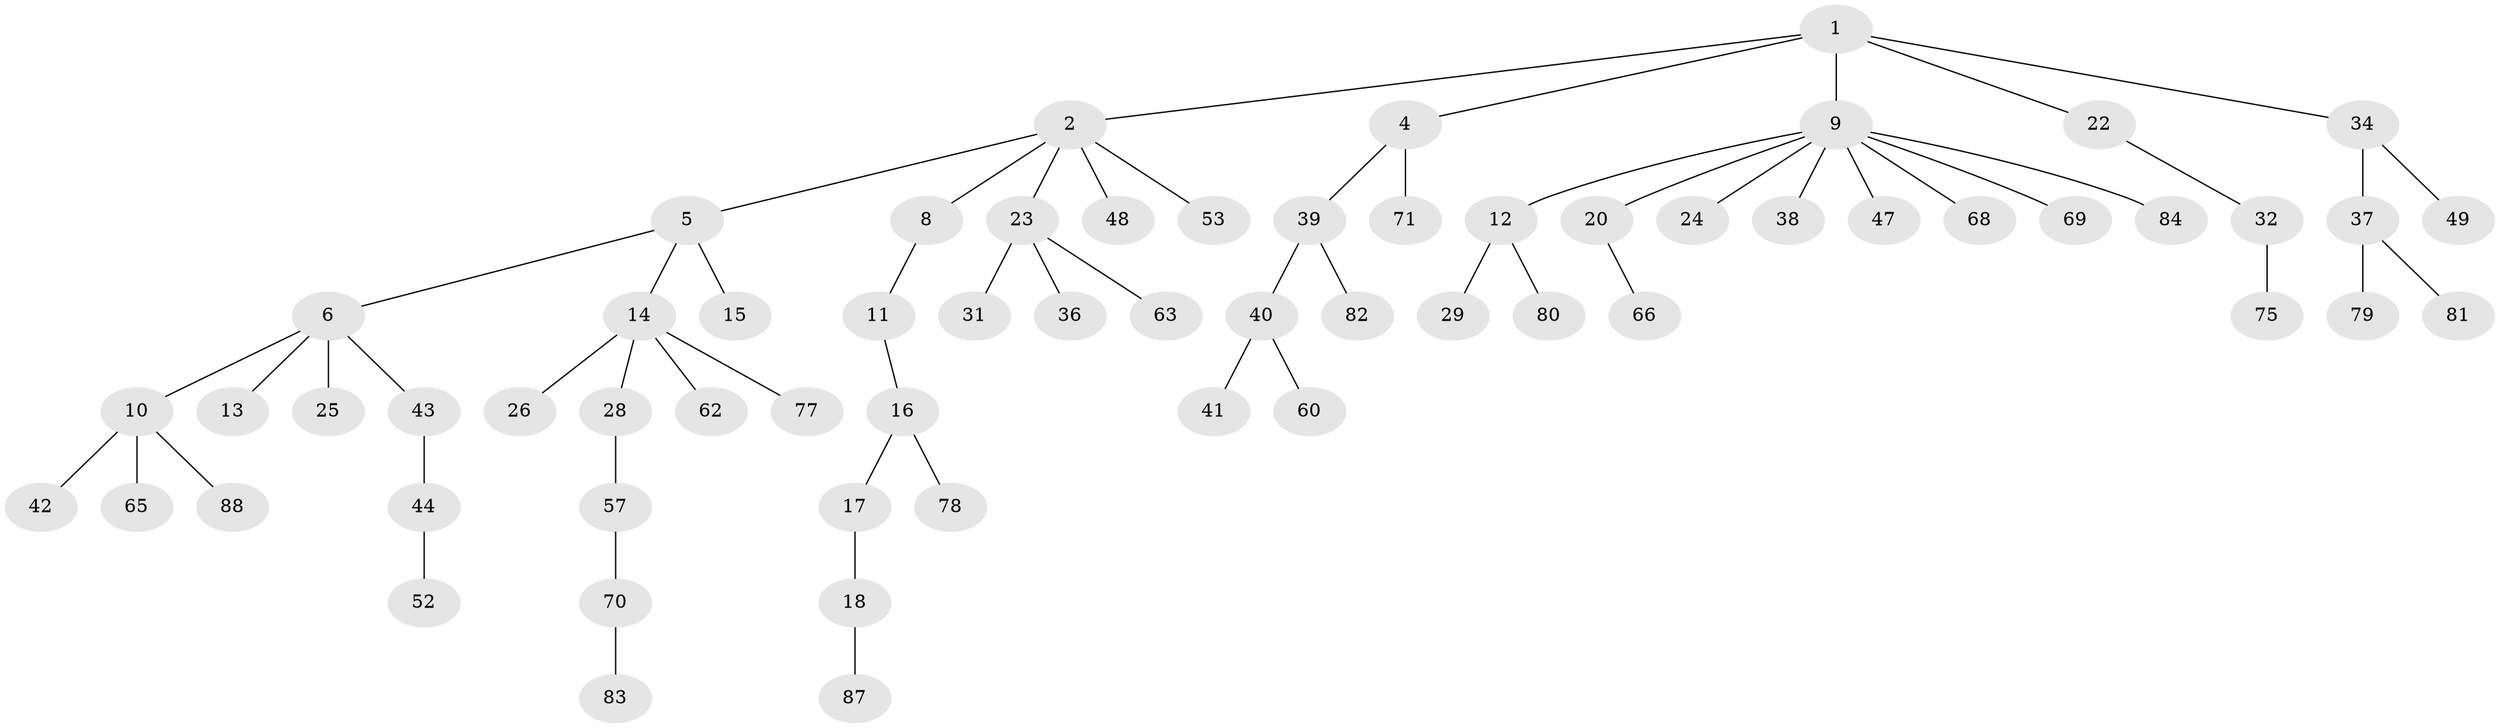 // Generated by graph-tools (version 1.1) at 2025/24/03/03/25 07:24:09]
// undirected, 62 vertices, 61 edges
graph export_dot {
graph [start="1"]
  node [color=gray90,style=filled];
  1 [super="+3"];
  2 [super="+21"];
  4 [super="+27"];
  5 [super="+67"];
  6 [super="+7"];
  8;
  9 [super="+19"];
  10 [super="+33"];
  11;
  12 [super="+72"];
  13;
  14 [super="+58"];
  15;
  16 [super="+35"];
  17 [super="+45"];
  18 [super="+86"];
  20 [super="+54"];
  22 [super="+30"];
  23 [super="+74"];
  24;
  25 [super="+89"];
  26;
  28;
  29;
  31 [super="+46"];
  32 [super="+56"];
  34;
  36;
  37 [super="+61"];
  38 [super="+51"];
  39 [super="+59"];
  40 [super="+50"];
  41;
  42;
  43 [super="+64"];
  44;
  47;
  48;
  49 [super="+55"];
  52 [super="+76"];
  53;
  57 [super="+73"];
  60;
  62;
  63;
  65;
  66;
  68;
  69;
  70 [super="+85"];
  71;
  75;
  77;
  78;
  79;
  80;
  81;
  82;
  83;
  84;
  87;
  88;
  1 -- 2;
  1 -- 4;
  1 -- 22;
  1 -- 34;
  1 -- 9;
  2 -- 5;
  2 -- 8;
  2 -- 48;
  2 -- 53;
  2 -- 23;
  4 -- 39;
  4 -- 71;
  5 -- 6;
  5 -- 14;
  5 -- 15;
  6 -- 10;
  6 -- 13;
  6 -- 25;
  6 -- 43;
  8 -- 11;
  9 -- 12;
  9 -- 20;
  9 -- 24;
  9 -- 47;
  9 -- 68;
  9 -- 84;
  9 -- 69;
  9 -- 38;
  10 -- 42;
  10 -- 88;
  10 -- 65;
  11 -- 16;
  12 -- 29;
  12 -- 80;
  14 -- 26;
  14 -- 28;
  14 -- 62;
  14 -- 77;
  16 -- 17;
  16 -- 78;
  17 -- 18;
  18 -- 87;
  20 -- 66;
  22 -- 32;
  23 -- 31;
  23 -- 36;
  23 -- 63;
  28 -- 57;
  32 -- 75;
  34 -- 37;
  34 -- 49;
  37 -- 81;
  37 -- 79;
  39 -- 40;
  39 -- 82;
  40 -- 41;
  40 -- 60;
  43 -- 44;
  44 -- 52;
  57 -- 70;
  70 -- 83;
}
